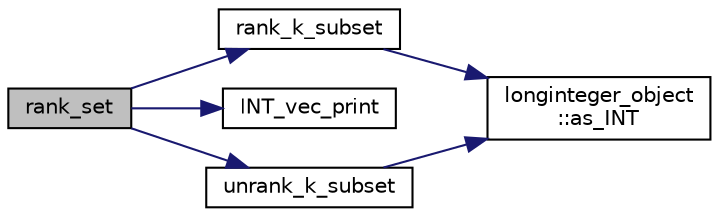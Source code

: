 digraph "rank_set"
{
  edge [fontname="Helvetica",fontsize="10",labelfontname="Helvetica",labelfontsize="10"];
  node [fontname="Helvetica",fontsize="10",shape=record];
  rankdir="LR";
  Node340 [label="rank_set",height=0.2,width=0.4,color="black", fillcolor="grey75", style="filled", fontcolor="black"];
  Node340 -> Node341 [color="midnightblue",fontsize="10",style="solid",fontname="Helvetica"];
  Node341 [label="rank_k_subset",height=0.2,width=0.4,color="black", fillcolor="white", style="filled",URL="$d2/d7c/combinatorics_8_c.html#a8ec9127fb82ee9dfa337c897c7060a57"];
  Node341 -> Node342 [color="midnightblue",fontsize="10",style="solid",fontname="Helvetica"];
  Node342 [label="longinteger_object\l::as_INT",height=0.2,width=0.4,color="black", fillcolor="white", style="filled",URL="$dd/d7e/classlonginteger__object.html#afb992d4679a6741acc63c8bcba27971e"];
  Node340 -> Node343 [color="midnightblue",fontsize="10",style="solid",fontname="Helvetica"];
  Node343 [label="INT_vec_print",height=0.2,width=0.4,color="black", fillcolor="white", style="filled",URL="$df/dbf/sajeeb_8_c.html#a79a5901af0b47dd0d694109543c027fe"];
  Node340 -> Node344 [color="midnightblue",fontsize="10",style="solid",fontname="Helvetica"];
  Node344 [label="unrank_k_subset",height=0.2,width=0.4,color="black", fillcolor="white", style="filled",URL="$d2/d7c/combinatorics_8_c.html#a709dbec12f4da5bb02b9352d45a2c77d"];
  Node344 -> Node342 [color="midnightblue",fontsize="10",style="solid",fontname="Helvetica"];
}
